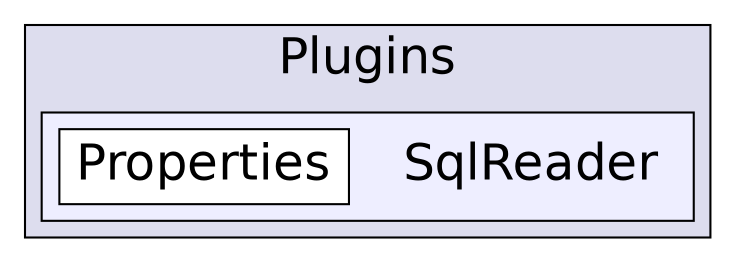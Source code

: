 digraph "C:/Users/nathanael/Documents/resizer/Plugins/SqlReader" {
  compound=true
  node [ fontsize="24", fontname="Helvetica"];
  edge [ labelfontsize="24", labelfontname="Helvetica"];
  subgraph clusterdir_0b4eaef40a1fe20bedafe9e8e719ce66 {
    graph [ bgcolor="#ddddee", pencolor="black", label="Plugins" fontname="Helvetica", fontsize="24", URL="dir_0b4eaef40a1fe20bedafe9e8e719ce66.html"]
  subgraph clusterdir_424972df26d8d271e64f6e36bd5e4529 {
    graph [ bgcolor="#eeeeff", pencolor="black", label="" URL="dir_424972df26d8d271e64f6e36bd5e4529.html"];
    dir_424972df26d8d271e64f6e36bd5e4529 [shape=plaintext label="SqlReader"];
    dir_1542c9fd3efa6b28356e79e714536e2f [shape=box label="Properties" color="black" fillcolor="white" style="filled" URL="dir_1542c9fd3efa6b28356e79e714536e2f.html"];
  }
  }
}
